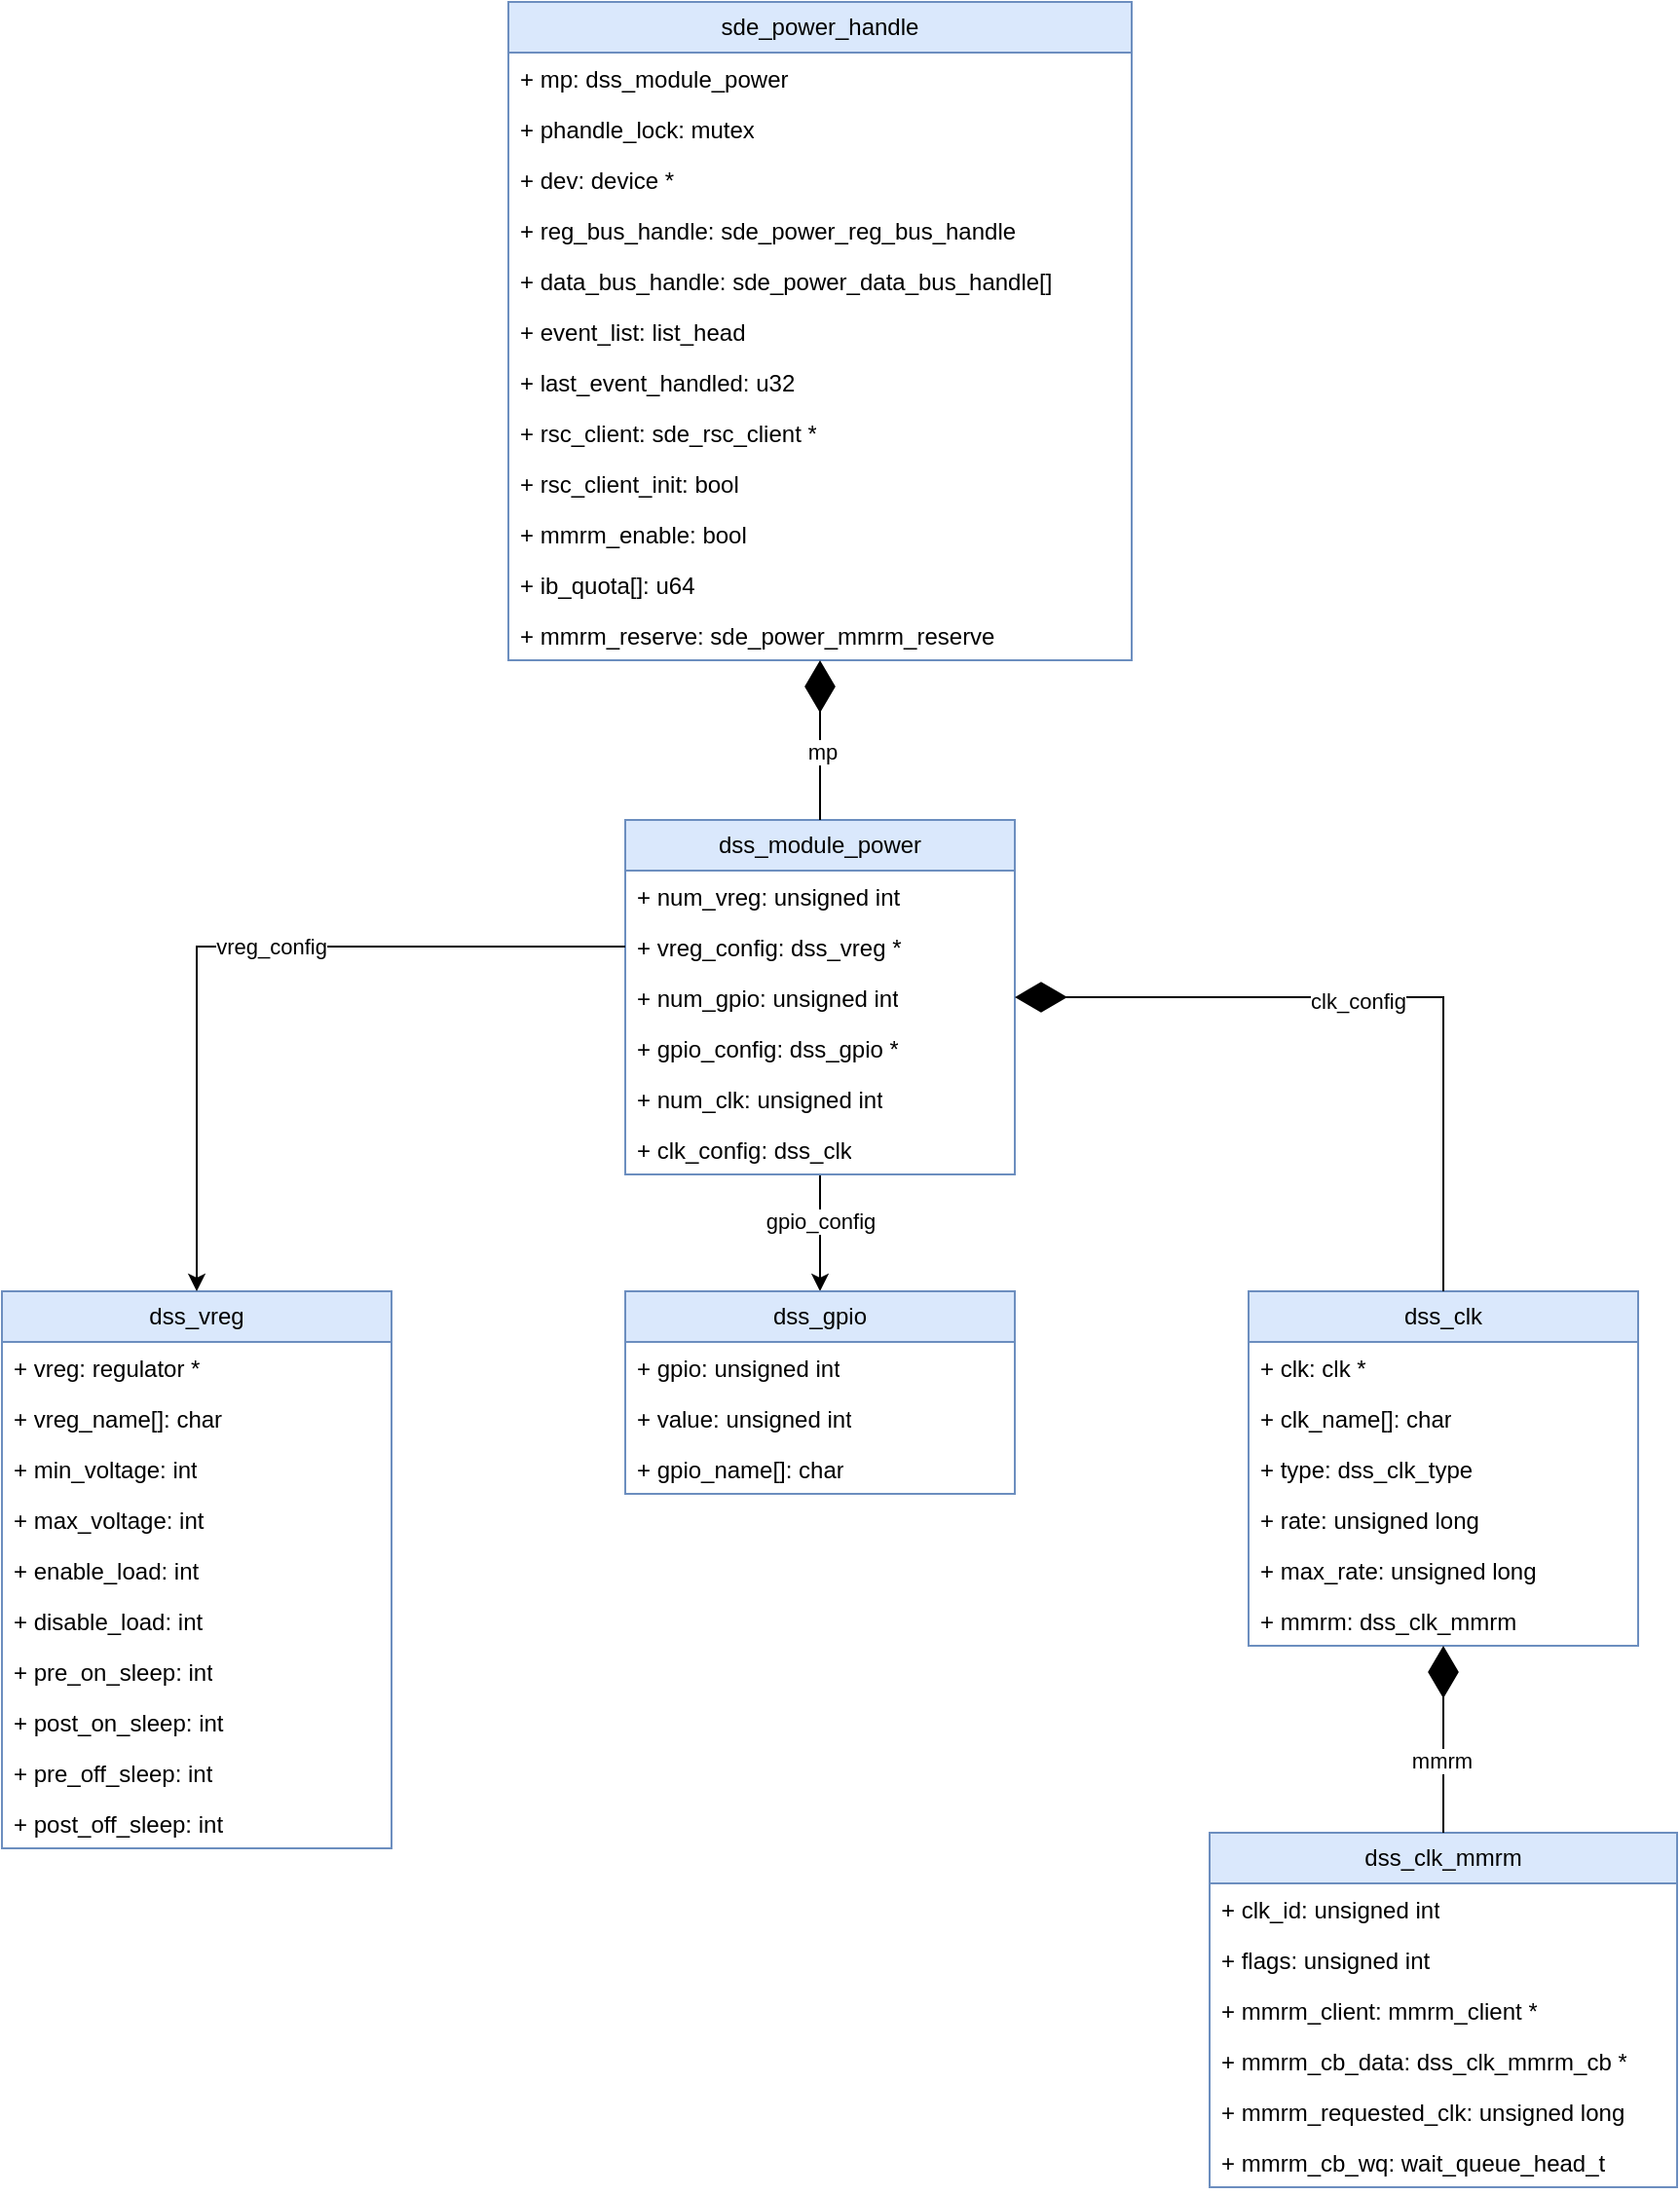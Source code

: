 <mxfile version="21.6.6" type="github">
  <diagram id="C5RBs43oDa-KdzZeNtuy" name="Page-1">
    <mxGraphModel dx="2261" dy="1972" grid="1" gridSize="10" guides="1" tooltips="1" connect="1" arrows="1" fold="1" page="1" pageScale="1" pageWidth="827" pageHeight="1169" math="0" shadow="0">
      <root>
        <mxCell id="WIyWlLk6GJQsqaUBKTNV-0" />
        <mxCell id="WIyWlLk6GJQsqaUBKTNV-1" parent="WIyWlLk6GJQsqaUBKTNV-0" />
        <mxCell id="QGVbJsFWCS2hcVhzhVXS-37" style="edgeStyle=orthogonalEdgeStyle;rounded=0;orthogonalLoop=1;jettySize=auto;html=1;" edge="1" parent="WIyWlLk6GJQsqaUBKTNV-1" source="QGVbJsFWCS2hcVhzhVXS-0" target="QGVbJsFWCS2hcVhzhVXS-18">
          <mxGeometry relative="1" as="geometry" />
        </mxCell>
        <mxCell id="QGVbJsFWCS2hcVhzhVXS-43" value="gpio_config" style="edgeLabel;html=1;align=center;verticalAlign=middle;resizable=0;points=[];" vertex="1" connectable="0" parent="QGVbJsFWCS2hcVhzhVXS-37">
          <mxGeometry x="-0.2" relative="1" as="geometry">
            <mxPoint as="offset" />
          </mxGeometry>
        </mxCell>
        <mxCell id="QGVbJsFWCS2hcVhzhVXS-0" value="dss_module_power" style="swimlane;fontStyle=0;childLayout=stackLayout;horizontal=1;startSize=26;fillColor=#dae8fc;horizontalStack=0;resizeParent=1;resizeParentMax=0;resizeLast=0;collapsible=1;marginBottom=0;whiteSpace=wrap;html=1;strokeColor=#6c8ebf;" vertex="1" parent="WIyWlLk6GJQsqaUBKTNV-1">
          <mxGeometry x="240" y="200" width="200" height="182" as="geometry" />
        </mxCell>
        <mxCell id="QGVbJsFWCS2hcVhzhVXS-1" value="+ num_vreg: unsigned int" style="text;strokeColor=none;fillColor=none;align=left;verticalAlign=top;spacingLeft=4;spacingRight=4;overflow=hidden;rotatable=0;points=[[0,0.5],[1,0.5]];portConstraint=eastwest;whiteSpace=wrap;html=1;" vertex="1" parent="QGVbJsFWCS2hcVhzhVXS-0">
          <mxGeometry y="26" width="200" height="26" as="geometry" />
        </mxCell>
        <mxCell id="QGVbJsFWCS2hcVhzhVXS-2" value="+ vreg_config: dss_vreg *" style="text;strokeColor=none;fillColor=none;align=left;verticalAlign=top;spacingLeft=4;spacingRight=4;overflow=hidden;rotatable=0;points=[[0,0.5],[1,0.5]];portConstraint=eastwest;whiteSpace=wrap;html=1;" vertex="1" parent="QGVbJsFWCS2hcVhzhVXS-0">
          <mxGeometry y="52" width="200" height="26" as="geometry" />
        </mxCell>
        <mxCell id="QGVbJsFWCS2hcVhzhVXS-4" value="+ num_gpio: unsigned int" style="text;strokeColor=none;fillColor=none;align=left;verticalAlign=top;spacingLeft=4;spacingRight=4;overflow=hidden;rotatable=0;points=[[0,0.5],[1,0.5]];portConstraint=eastwest;whiteSpace=wrap;html=1;" vertex="1" parent="QGVbJsFWCS2hcVhzhVXS-0">
          <mxGeometry y="78" width="200" height="26" as="geometry" />
        </mxCell>
        <mxCell id="QGVbJsFWCS2hcVhzhVXS-6" value="+ gpio_config: dss_gpio *" style="text;strokeColor=none;fillColor=none;align=left;verticalAlign=top;spacingLeft=4;spacingRight=4;overflow=hidden;rotatable=0;points=[[0,0.5],[1,0.5]];portConstraint=eastwest;whiteSpace=wrap;html=1;" vertex="1" parent="QGVbJsFWCS2hcVhzhVXS-0">
          <mxGeometry y="104" width="200" height="26" as="geometry" />
        </mxCell>
        <mxCell id="QGVbJsFWCS2hcVhzhVXS-5" value="+ num_clk: unsigned int" style="text;strokeColor=none;fillColor=none;align=left;verticalAlign=top;spacingLeft=4;spacingRight=4;overflow=hidden;rotatable=0;points=[[0,0.5],[1,0.5]];portConstraint=eastwest;whiteSpace=wrap;html=1;" vertex="1" parent="QGVbJsFWCS2hcVhzhVXS-0">
          <mxGeometry y="130" width="200" height="26" as="geometry" />
        </mxCell>
        <mxCell id="QGVbJsFWCS2hcVhzhVXS-3" value="+ clk_config: dss_clk" style="text;strokeColor=none;fillColor=none;align=left;verticalAlign=top;spacingLeft=4;spacingRight=4;overflow=hidden;rotatable=0;points=[[0,0.5],[1,0.5]];portConstraint=eastwest;whiteSpace=wrap;html=1;" vertex="1" parent="QGVbJsFWCS2hcVhzhVXS-0">
          <mxGeometry y="156" width="200" height="26" as="geometry" />
        </mxCell>
        <mxCell id="QGVbJsFWCS2hcVhzhVXS-7" value="dss_vreg" style="swimlane;fontStyle=0;childLayout=stackLayout;horizontal=1;startSize=26;fillColor=#dae8fc;horizontalStack=0;resizeParent=1;resizeParentMax=0;resizeLast=0;collapsible=1;marginBottom=0;whiteSpace=wrap;html=1;strokeColor=#6c8ebf;" vertex="1" parent="WIyWlLk6GJQsqaUBKTNV-1">
          <mxGeometry x="-80" y="442" width="200" height="286" as="geometry" />
        </mxCell>
        <mxCell id="QGVbJsFWCS2hcVhzhVXS-8" value="+ vreg: regulator *" style="text;strokeColor=none;fillColor=none;align=left;verticalAlign=top;spacingLeft=4;spacingRight=4;overflow=hidden;rotatable=0;points=[[0,0.5],[1,0.5]];portConstraint=eastwest;whiteSpace=wrap;html=1;" vertex="1" parent="QGVbJsFWCS2hcVhzhVXS-7">
          <mxGeometry y="26" width="200" height="26" as="geometry" />
        </mxCell>
        <mxCell id="QGVbJsFWCS2hcVhzhVXS-11" value="+ vreg_name[]: char" style="text;strokeColor=none;fillColor=none;align=left;verticalAlign=top;spacingLeft=4;spacingRight=4;overflow=hidden;rotatable=0;points=[[0,0.5],[1,0.5]];portConstraint=eastwest;whiteSpace=wrap;html=1;" vertex="1" parent="QGVbJsFWCS2hcVhzhVXS-7">
          <mxGeometry y="52" width="200" height="26" as="geometry" />
        </mxCell>
        <mxCell id="QGVbJsFWCS2hcVhzhVXS-12" value="+ min_voltage: int" style="text;strokeColor=none;fillColor=none;align=left;verticalAlign=top;spacingLeft=4;spacingRight=4;overflow=hidden;rotatable=0;points=[[0,0.5],[1,0.5]];portConstraint=eastwest;whiteSpace=wrap;html=1;" vertex="1" parent="QGVbJsFWCS2hcVhzhVXS-7">
          <mxGeometry y="78" width="200" height="26" as="geometry" />
        </mxCell>
        <mxCell id="QGVbJsFWCS2hcVhzhVXS-14" value="+ max_voltage: int" style="text;strokeColor=none;fillColor=none;align=left;verticalAlign=top;spacingLeft=4;spacingRight=4;overflow=hidden;rotatable=0;points=[[0,0.5],[1,0.5]];portConstraint=eastwest;whiteSpace=wrap;html=1;" vertex="1" parent="QGVbJsFWCS2hcVhzhVXS-7">
          <mxGeometry y="104" width="200" height="26" as="geometry" />
        </mxCell>
        <mxCell id="QGVbJsFWCS2hcVhzhVXS-15" value="+ enable_load: int" style="text;strokeColor=none;fillColor=none;align=left;verticalAlign=top;spacingLeft=4;spacingRight=4;overflow=hidden;rotatable=0;points=[[0,0.5],[1,0.5]];portConstraint=eastwest;whiteSpace=wrap;html=1;" vertex="1" parent="QGVbJsFWCS2hcVhzhVXS-7">
          <mxGeometry y="130" width="200" height="26" as="geometry" />
        </mxCell>
        <mxCell id="QGVbJsFWCS2hcVhzhVXS-17" value="+ disable_load: int" style="text;strokeColor=none;fillColor=none;align=left;verticalAlign=top;spacingLeft=4;spacingRight=4;overflow=hidden;rotatable=0;points=[[0,0.5],[1,0.5]];portConstraint=eastwest;whiteSpace=wrap;html=1;" vertex="1" parent="QGVbJsFWCS2hcVhzhVXS-7">
          <mxGeometry y="156" width="200" height="26" as="geometry" />
        </mxCell>
        <mxCell id="QGVbJsFWCS2hcVhzhVXS-16" value="+ pre_on_sleep: int" style="text;strokeColor=none;fillColor=none;align=left;verticalAlign=top;spacingLeft=4;spacingRight=4;overflow=hidden;rotatable=0;points=[[0,0.5],[1,0.5]];portConstraint=eastwest;whiteSpace=wrap;html=1;" vertex="1" parent="QGVbJsFWCS2hcVhzhVXS-7">
          <mxGeometry y="182" width="200" height="26" as="geometry" />
        </mxCell>
        <mxCell id="QGVbJsFWCS2hcVhzhVXS-13" value="+ post_on_sleep: int" style="text;strokeColor=none;fillColor=none;align=left;verticalAlign=top;spacingLeft=4;spacingRight=4;overflow=hidden;rotatable=0;points=[[0,0.5],[1,0.5]];portConstraint=eastwest;whiteSpace=wrap;html=1;" vertex="1" parent="QGVbJsFWCS2hcVhzhVXS-7">
          <mxGeometry y="208" width="200" height="26" as="geometry" />
        </mxCell>
        <mxCell id="QGVbJsFWCS2hcVhzhVXS-9" value="+ pre_off_sleep: int" style="text;strokeColor=none;fillColor=none;align=left;verticalAlign=top;spacingLeft=4;spacingRight=4;overflow=hidden;rotatable=0;points=[[0,0.5],[1,0.5]];portConstraint=eastwest;whiteSpace=wrap;html=1;" vertex="1" parent="QGVbJsFWCS2hcVhzhVXS-7">
          <mxGeometry y="234" width="200" height="26" as="geometry" />
        </mxCell>
        <mxCell id="QGVbJsFWCS2hcVhzhVXS-10" value="+ post_off_sleep: int" style="text;strokeColor=none;fillColor=none;align=left;verticalAlign=top;spacingLeft=4;spacingRight=4;overflow=hidden;rotatable=0;points=[[0,0.5],[1,0.5]];portConstraint=eastwest;whiteSpace=wrap;html=1;" vertex="1" parent="QGVbJsFWCS2hcVhzhVXS-7">
          <mxGeometry y="260" width="200" height="26" as="geometry" />
        </mxCell>
        <mxCell id="QGVbJsFWCS2hcVhzhVXS-18" value="dss_gpio" style="swimlane;fontStyle=0;childLayout=stackLayout;horizontal=1;startSize=26;fillColor=#dae8fc;horizontalStack=0;resizeParent=1;resizeParentMax=0;resizeLast=0;collapsible=1;marginBottom=0;whiteSpace=wrap;html=1;strokeColor=#6c8ebf;" vertex="1" parent="WIyWlLk6GJQsqaUBKTNV-1">
          <mxGeometry x="240" y="442" width="200" height="104" as="geometry" />
        </mxCell>
        <mxCell id="QGVbJsFWCS2hcVhzhVXS-19" value="+ gpio: unsigned int" style="text;strokeColor=none;fillColor=none;align=left;verticalAlign=top;spacingLeft=4;spacingRight=4;overflow=hidden;rotatable=0;points=[[0,0.5],[1,0.5]];portConstraint=eastwest;whiteSpace=wrap;html=1;" vertex="1" parent="QGVbJsFWCS2hcVhzhVXS-18">
          <mxGeometry y="26" width="200" height="26" as="geometry" />
        </mxCell>
        <mxCell id="QGVbJsFWCS2hcVhzhVXS-20" value="+ value: unsigned int" style="text;strokeColor=none;fillColor=none;align=left;verticalAlign=top;spacingLeft=4;spacingRight=4;overflow=hidden;rotatable=0;points=[[0,0.5],[1,0.5]];portConstraint=eastwest;whiteSpace=wrap;html=1;" vertex="1" parent="QGVbJsFWCS2hcVhzhVXS-18">
          <mxGeometry y="52" width="200" height="26" as="geometry" />
        </mxCell>
        <mxCell id="QGVbJsFWCS2hcVhzhVXS-21" value="+ gpio_name[]: char" style="text;strokeColor=none;fillColor=none;align=left;verticalAlign=top;spacingLeft=4;spacingRight=4;overflow=hidden;rotatable=0;points=[[0,0.5],[1,0.5]];portConstraint=eastwest;whiteSpace=wrap;html=1;" vertex="1" parent="QGVbJsFWCS2hcVhzhVXS-18">
          <mxGeometry y="78" width="200" height="26" as="geometry" />
        </mxCell>
        <mxCell id="QGVbJsFWCS2hcVhzhVXS-22" value="dss_clk" style="swimlane;fontStyle=0;childLayout=stackLayout;horizontal=1;startSize=26;fillColor=#dae8fc;horizontalStack=0;resizeParent=1;resizeParentMax=0;resizeLast=0;collapsible=1;marginBottom=0;whiteSpace=wrap;html=1;strokeColor=#6c8ebf;" vertex="1" parent="WIyWlLk6GJQsqaUBKTNV-1">
          <mxGeometry x="560" y="442" width="200" height="182" as="geometry" />
        </mxCell>
        <mxCell id="QGVbJsFWCS2hcVhzhVXS-23" value="+ clk: clk *" style="text;strokeColor=none;fillColor=none;align=left;verticalAlign=top;spacingLeft=4;spacingRight=4;overflow=hidden;rotatable=0;points=[[0,0.5],[1,0.5]];portConstraint=eastwest;whiteSpace=wrap;html=1;" vertex="1" parent="QGVbJsFWCS2hcVhzhVXS-22">
          <mxGeometry y="26" width="200" height="26" as="geometry" />
        </mxCell>
        <mxCell id="QGVbJsFWCS2hcVhzhVXS-24" value="+ clk_name[]: char" style="text;strokeColor=none;fillColor=none;align=left;verticalAlign=top;spacingLeft=4;spacingRight=4;overflow=hidden;rotatable=0;points=[[0,0.5],[1,0.5]];portConstraint=eastwest;whiteSpace=wrap;html=1;" vertex="1" parent="QGVbJsFWCS2hcVhzhVXS-22">
          <mxGeometry y="52" width="200" height="26" as="geometry" />
        </mxCell>
        <mxCell id="QGVbJsFWCS2hcVhzhVXS-27" value="+ type: dss_clk_type" style="text;strokeColor=none;fillColor=none;align=left;verticalAlign=top;spacingLeft=4;spacingRight=4;overflow=hidden;rotatable=0;points=[[0,0.5],[1,0.5]];portConstraint=eastwest;whiteSpace=wrap;html=1;" vertex="1" parent="QGVbJsFWCS2hcVhzhVXS-22">
          <mxGeometry y="78" width="200" height="26" as="geometry" />
        </mxCell>
        <mxCell id="QGVbJsFWCS2hcVhzhVXS-28" value="+ rate: unsigned long" style="text;strokeColor=none;fillColor=none;align=left;verticalAlign=top;spacingLeft=4;spacingRight=4;overflow=hidden;rotatable=0;points=[[0,0.5],[1,0.5]];portConstraint=eastwest;whiteSpace=wrap;html=1;" vertex="1" parent="QGVbJsFWCS2hcVhzhVXS-22">
          <mxGeometry y="104" width="200" height="26" as="geometry" />
        </mxCell>
        <mxCell id="QGVbJsFWCS2hcVhzhVXS-26" value="+ max_rate: unsigned long" style="text;strokeColor=none;fillColor=none;align=left;verticalAlign=top;spacingLeft=4;spacingRight=4;overflow=hidden;rotatable=0;points=[[0,0.5],[1,0.5]];portConstraint=eastwest;whiteSpace=wrap;html=1;" vertex="1" parent="QGVbJsFWCS2hcVhzhVXS-22">
          <mxGeometry y="130" width="200" height="26" as="geometry" />
        </mxCell>
        <mxCell id="QGVbJsFWCS2hcVhzhVXS-25" value="+ mmrm: dss_clk_mmrm" style="text;strokeColor=none;fillColor=none;align=left;verticalAlign=top;spacingLeft=4;spacingRight=4;overflow=hidden;rotatable=0;points=[[0,0.5],[1,0.5]];portConstraint=eastwest;whiteSpace=wrap;html=1;" vertex="1" parent="QGVbJsFWCS2hcVhzhVXS-22">
          <mxGeometry y="156" width="200" height="26" as="geometry" />
        </mxCell>
        <mxCell id="QGVbJsFWCS2hcVhzhVXS-29" value="dss_clk_mmrm" style="swimlane;fontStyle=0;childLayout=stackLayout;horizontal=1;startSize=26;fillColor=#dae8fc;horizontalStack=0;resizeParent=1;resizeParentMax=0;resizeLast=0;collapsible=1;marginBottom=0;whiteSpace=wrap;html=1;strokeColor=#6c8ebf;" vertex="1" parent="WIyWlLk6GJQsqaUBKTNV-1">
          <mxGeometry x="540" y="720" width="240" height="182" as="geometry" />
        </mxCell>
        <mxCell id="QGVbJsFWCS2hcVhzhVXS-30" value="+ clk_id: unsigned int" style="text;strokeColor=none;fillColor=none;align=left;verticalAlign=top;spacingLeft=4;spacingRight=4;overflow=hidden;rotatable=0;points=[[0,0.5],[1,0.5]];portConstraint=eastwest;whiteSpace=wrap;html=1;" vertex="1" parent="QGVbJsFWCS2hcVhzhVXS-29">
          <mxGeometry y="26" width="240" height="26" as="geometry" />
        </mxCell>
        <mxCell id="QGVbJsFWCS2hcVhzhVXS-31" value="+ flags: unsigned int" style="text;strokeColor=none;fillColor=none;align=left;verticalAlign=top;spacingLeft=4;spacingRight=4;overflow=hidden;rotatable=0;points=[[0,0.5],[1,0.5]];portConstraint=eastwest;whiteSpace=wrap;html=1;" vertex="1" parent="QGVbJsFWCS2hcVhzhVXS-29">
          <mxGeometry y="52" width="240" height="26" as="geometry" />
        </mxCell>
        <mxCell id="QGVbJsFWCS2hcVhzhVXS-33" value="+ mmrm_client: mmrm_client *" style="text;strokeColor=none;fillColor=none;align=left;verticalAlign=top;spacingLeft=4;spacingRight=4;overflow=hidden;rotatable=0;points=[[0,0.5],[1,0.5]];portConstraint=eastwest;whiteSpace=wrap;html=1;" vertex="1" parent="QGVbJsFWCS2hcVhzhVXS-29">
          <mxGeometry y="78" width="240" height="26" as="geometry" />
        </mxCell>
        <mxCell id="QGVbJsFWCS2hcVhzhVXS-34" value="+ mmrm_cb_data: dss_clk_mmrm_cb *" style="text;strokeColor=none;fillColor=none;align=left;verticalAlign=top;spacingLeft=4;spacingRight=4;overflow=hidden;rotatable=0;points=[[0,0.5],[1,0.5]];portConstraint=eastwest;whiteSpace=wrap;html=1;" vertex="1" parent="QGVbJsFWCS2hcVhzhVXS-29">
          <mxGeometry y="104" width="240" height="26" as="geometry" />
        </mxCell>
        <mxCell id="QGVbJsFWCS2hcVhzhVXS-35" value="+ mmrm_requested_clk: unsigned long" style="text;strokeColor=none;fillColor=none;align=left;verticalAlign=top;spacingLeft=4;spacingRight=4;overflow=hidden;rotatable=0;points=[[0,0.5],[1,0.5]];portConstraint=eastwest;whiteSpace=wrap;html=1;" vertex="1" parent="QGVbJsFWCS2hcVhzhVXS-29">
          <mxGeometry y="130" width="240" height="26" as="geometry" />
        </mxCell>
        <mxCell id="QGVbJsFWCS2hcVhzhVXS-32" value="+ mmrm_cb_wq: wait_queue_head_t" style="text;strokeColor=none;fillColor=none;align=left;verticalAlign=top;spacingLeft=4;spacingRight=4;overflow=hidden;rotatable=0;points=[[0,0.5],[1,0.5]];portConstraint=eastwest;whiteSpace=wrap;html=1;" vertex="1" parent="QGVbJsFWCS2hcVhzhVXS-29">
          <mxGeometry y="156" width="240" height="26" as="geometry" />
        </mxCell>
        <mxCell id="QGVbJsFWCS2hcVhzhVXS-36" style="edgeStyle=orthogonalEdgeStyle;rounded=0;orthogonalLoop=1;jettySize=auto;html=1;" edge="1" parent="WIyWlLk6GJQsqaUBKTNV-1" source="QGVbJsFWCS2hcVhzhVXS-2" target="QGVbJsFWCS2hcVhzhVXS-7">
          <mxGeometry relative="1" as="geometry" />
        </mxCell>
        <mxCell id="QGVbJsFWCS2hcVhzhVXS-42" value="vreg_config" style="edgeLabel;html=1;align=center;verticalAlign=middle;resizable=0;points=[];" vertex="1" connectable="0" parent="QGVbJsFWCS2hcVhzhVXS-36">
          <mxGeometry x="-0.083" relative="1" as="geometry">
            <mxPoint as="offset" />
          </mxGeometry>
        </mxCell>
        <mxCell id="QGVbJsFWCS2hcVhzhVXS-44" value="sde_power_handle" style="swimlane;fontStyle=0;childLayout=stackLayout;horizontal=1;startSize=26;fillColor=#dae8fc;horizontalStack=0;resizeParent=1;resizeParentMax=0;resizeLast=0;collapsible=1;marginBottom=0;whiteSpace=wrap;html=1;strokeColor=#6c8ebf;" vertex="1" parent="WIyWlLk6GJQsqaUBKTNV-1">
          <mxGeometry x="180" y="-220" width="320" height="338" as="geometry" />
        </mxCell>
        <mxCell id="QGVbJsFWCS2hcVhzhVXS-45" value="+ mp: dss_module_power" style="text;strokeColor=none;fillColor=none;align=left;verticalAlign=top;spacingLeft=4;spacingRight=4;overflow=hidden;rotatable=0;points=[[0,0.5],[1,0.5]];portConstraint=eastwest;whiteSpace=wrap;html=1;" vertex="1" parent="QGVbJsFWCS2hcVhzhVXS-44">
          <mxGeometry y="26" width="320" height="26" as="geometry" />
        </mxCell>
        <mxCell id="QGVbJsFWCS2hcVhzhVXS-46" value="+ phandle_lock: mutex" style="text;strokeColor=none;fillColor=none;align=left;verticalAlign=top;spacingLeft=4;spacingRight=4;overflow=hidden;rotatable=0;points=[[0,0.5],[1,0.5]];portConstraint=eastwest;whiteSpace=wrap;html=1;" vertex="1" parent="QGVbJsFWCS2hcVhzhVXS-44">
          <mxGeometry y="52" width="320" height="26" as="geometry" />
        </mxCell>
        <mxCell id="QGVbJsFWCS2hcVhzhVXS-47" value="+ dev: device *" style="text;strokeColor=none;fillColor=none;align=left;verticalAlign=top;spacingLeft=4;spacingRight=4;overflow=hidden;rotatable=0;points=[[0,0.5],[1,0.5]];portConstraint=eastwest;whiteSpace=wrap;html=1;" vertex="1" parent="QGVbJsFWCS2hcVhzhVXS-44">
          <mxGeometry y="78" width="320" height="26" as="geometry" />
        </mxCell>
        <mxCell id="QGVbJsFWCS2hcVhzhVXS-48" value="+ reg_bus_handle: sde_power_reg_bus_handle" style="text;strokeColor=none;fillColor=none;align=left;verticalAlign=top;spacingLeft=4;spacingRight=4;overflow=hidden;rotatable=0;points=[[0,0.5],[1,0.5]];portConstraint=eastwest;whiteSpace=wrap;html=1;" vertex="1" parent="QGVbJsFWCS2hcVhzhVXS-44">
          <mxGeometry y="104" width="320" height="26" as="geometry" />
        </mxCell>
        <mxCell id="QGVbJsFWCS2hcVhzhVXS-49" value="+ data_bus_handle: sde_power_data_bus_handle[]" style="text;strokeColor=none;fillColor=none;align=left;verticalAlign=top;spacingLeft=4;spacingRight=4;overflow=hidden;rotatable=0;points=[[0,0.5],[1,0.5]];portConstraint=eastwest;whiteSpace=wrap;html=1;" vertex="1" parent="QGVbJsFWCS2hcVhzhVXS-44">
          <mxGeometry y="130" width="320" height="26" as="geometry" />
        </mxCell>
        <mxCell id="QGVbJsFWCS2hcVhzhVXS-50" value="+ event_list: list_head" style="text;strokeColor=none;fillColor=none;align=left;verticalAlign=top;spacingLeft=4;spacingRight=4;overflow=hidden;rotatable=0;points=[[0,0.5],[1,0.5]];portConstraint=eastwest;whiteSpace=wrap;html=1;" vertex="1" parent="QGVbJsFWCS2hcVhzhVXS-44">
          <mxGeometry y="156" width="320" height="26" as="geometry" />
        </mxCell>
        <mxCell id="QGVbJsFWCS2hcVhzhVXS-51" value="+ last_event_handled: u32" style="text;strokeColor=none;fillColor=none;align=left;verticalAlign=top;spacingLeft=4;spacingRight=4;overflow=hidden;rotatable=0;points=[[0,0.5],[1,0.5]];portConstraint=eastwest;whiteSpace=wrap;html=1;" vertex="1" parent="QGVbJsFWCS2hcVhzhVXS-44">
          <mxGeometry y="182" width="320" height="26" as="geometry" />
        </mxCell>
        <mxCell id="QGVbJsFWCS2hcVhzhVXS-52" value="+ rsc_client: sde_rsc_client *" style="text;strokeColor=none;fillColor=none;align=left;verticalAlign=top;spacingLeft=4;spacingRight=4;overflow=hidden;rotatable=0;points=[[0,0.5],[1,0.5]];portConstraint=eastwest;whiteSpace=wrap;html=1;" vertex="1" parent="QGVbJsFWCS2hcVhzhVXS-44">
          <mxGeometry y="208" width="320" height="26" as="geometry" />
        </mxCell>
        <mxCell id="QGVbJsFWCS2hcVhzhVXS-53" value="+ rsc_client_init: bool" style="text;strokeColor=none;fillColor=none;align=left;verticalAlign=top;spacingLeft=4;spacingRight=4;overflow=hidden;rotatable=0;points=[[0,0.5],[1,0.5]];portConstraint=eastwest;whiteSpace=wrap;html=1;" vertex="1" parent="QGVbJsFWCS2hcVhzhVXS-44">
          <mxGeometry y="234" width="320" height="26" as="geometry" />
        </mxCell>
        <mxCell id="QGVbJsFWCS2hcVhzhVXS-54" value="+ mmrm_enable: bool" style="text;strokeColor=none;fillColor=none;align=left;verticalAlign=top;spacingLeft=4;spacingRight=4;overflow=hidden;rotatable=0;points=[[0,0.5],[1,0.5]];portConstraint=eastwest;whiteSpace=wrap;html=1;" vertex="1" parent="QGVbJsFWCS2hcVhzhVXS-44">
          <mxGeometry y="260" width="320" height="26" as="geometry" />
        </mxCell>
        <mxCell id="QGVbJsFWCS2hcVhzhVXS-55" value="+ ib_quota[]: u64" style="text;strokeColor=none;fillColor=none;align=left;verticalAlign=top;spacingLeft=4;spacingRight=4;overflow=hidden;rotatable=0;points=[[0,0.5],[1,0.5]];portConstraint=eastwest;whiteSpace=wrap;html=1;" vertex="1" parent="QGVbJsFWCS2hcVhzhVXS-44">
          <mxGeometry y="286" width="320" height="26" as="geometry" />
        </mxCell>
        <mxCell id="QGVbJsFWCS2hcVhzhVXS-56" value="+ mmrm_reserve: sde_power_mmrm_reserve" style="text;strokeColor=none;fillColor=none;align=left;verticalAlign=top;spacingLeft=4;spacingRight=4;overflow=hidden;rotatable=0;points=[[0,0.5],[1,0.5]];portConstraint=eastwest;whiteSpace=wrap;html=1;" vertex="1" parent="QGVbJsFWCS2hcVhzhVXS-44">
          <mxGeometry y="312" width="320" height="26" as="geometry" />
        </mxCell>
        <mxCell id="QGVbJsFWCS2hcVhzhVXS-59" value="" style="endArrow=diamondThin;endFill=1;endSize=24;html=1;rounded=0;" edge="1" parent="WIyWlLk6GJQsqaUBKTNV-1" source="QGVbJsFWCS2hcVhzhVXS-0" target="QGVbJsFWCS2hcVhzhVXS-44">
          <mxGeometry width="160" relative="1" as="geometry">
            <mxPoint x="-70" y="30" as="sourcePoint" />
            <mxPoint x="90" y="30" as="targetPoint" />
          </mxGeometry>
        </mxCell>
        <mxCell id="QGVbJsFWCS2hcVhzhVXS-60" value="mp" style="edgeLabel;html=1;align=center;verticalAlign=middle;resizable=0;points=[];" vertex="1" connectable="0" parent="QGVbJsFWCS2hcVhzhVXS-59">
          <mxGeometry x="-0.146" y="-1" relative="1" as="geometry">
            <mxPoint as="offset" />
          </mxGeometry>
        </mxCell>
        <mxCell id="QGVbJsFWCS2hcVhzhVXS-61" value="" style="endArrow=diamondThin;endFill=1;endSize=24;html=1;rounded=0;" edge="1" parent="WIyWlLk6GJQsqaUBKTNV-1" source="QGVbJsFWCS2hcVhzhVXS-29" target="QGVbJsFWCS2hcVhzhVXS-22">
          <mxGeometry width="160" relative="1" as="geometry">
            <mxPoint x="620" y="330" as="sourcePoint" />
            <mxPoint x="780" y="330" as="targetPoint" />
          </mxGeometry>
        </mxCell>
        <mxCell id="QGVbJsFWCS2hcVhzhVXS-62" value="mmrm" style="edgeLabel;html=1;align=center;verticalAlign=middle;resizable=0;points=[];" vertex="1" connectable="0" parent="QGVbJsFWCS2hcVhzhVXS-61">
          <mxGeometry x="-0.229" y="1" relative="1" as="geometry">
            <mxPoint as="offset" />
          </mxGeometry>
        </mxCell>
        <mxCell id="QGVbJsFWCS2hcVhzhVXS-63" value="" style="endArrow=diamondThin;endFill=1;endSize=24;html=1;rounded=0;" edge="1" parent="WIyWlLk6GJQsqaUBKTNV-1" source="QGVbJsFWCS2hcVhzhVXS-22" target="QGVbJsFWCS2hcVhzhVXS-0">
          <mxGeometry width="160" relative="1" as="geometry">
            <mxPoint x="670" y="310" as="sourcePoint" />
            <mxPoint x="830" y="310" as="targetPoint" />
            <Array as="points">
              <mxPoint x="660" y="291" />
            </Array>
          </mxGeometry>
        </mxCell>
        <mxCell id="QGVbJsFWCS2hcVhzhVXS-64" value="clk_config" style="edgeLabel;html=1;align=center;verticalAlign=middle;resizable=0;points=[];" vertex="1" connectable="0" parent="QGVbJsFWCS2hcVhzhVXS-63">
          <mxGeometry x="0.051" y="2" relative="1" as="geometry">
            <mxPoint as="offset" />
          </mxGeometry>
        </mxCell>
      </root>
    </mxGraphModel>
  </diagram>
</mxfile>

